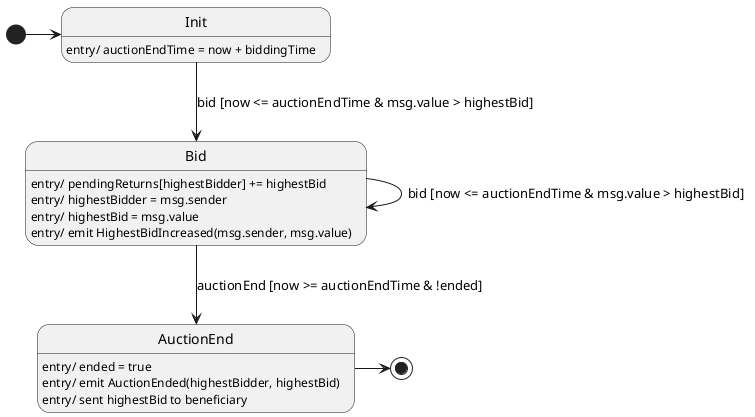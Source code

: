 @startuml SimpleOpenAuction
skinparam Monochrome true
skinparam Shadowing false
hide empty description

[*] -> Init
Init: entry/ auctionEndTime = now + biddingTime
Init --> Bid: bid [now <= auctionEndTime & msg.value > highestBid]
Bid -> Bid: bid [now <= auctionEndTime & msg.value > highestBid]
Bid: entry/ pendingReturns[highestBidder] += highestBid
Bid: entry/ highestBidder = msg.sender
Bid: entry/ highestBid = msg.value
Bid: entry/ emit HighestBidIncreased(msg.sender, msg.value)
Bid --> AuctionEnd: auctionEnd [now >= auctionEndTime & !ended]
AuctionEnd: entry/ ended = true
AuctionEnd: entry/ emit AuctionEnded(highestBidder, highestBid)
AuctionEnd: entry/ sent highestBid to beneficiary
AuctionEnd -> [*]

@enduml